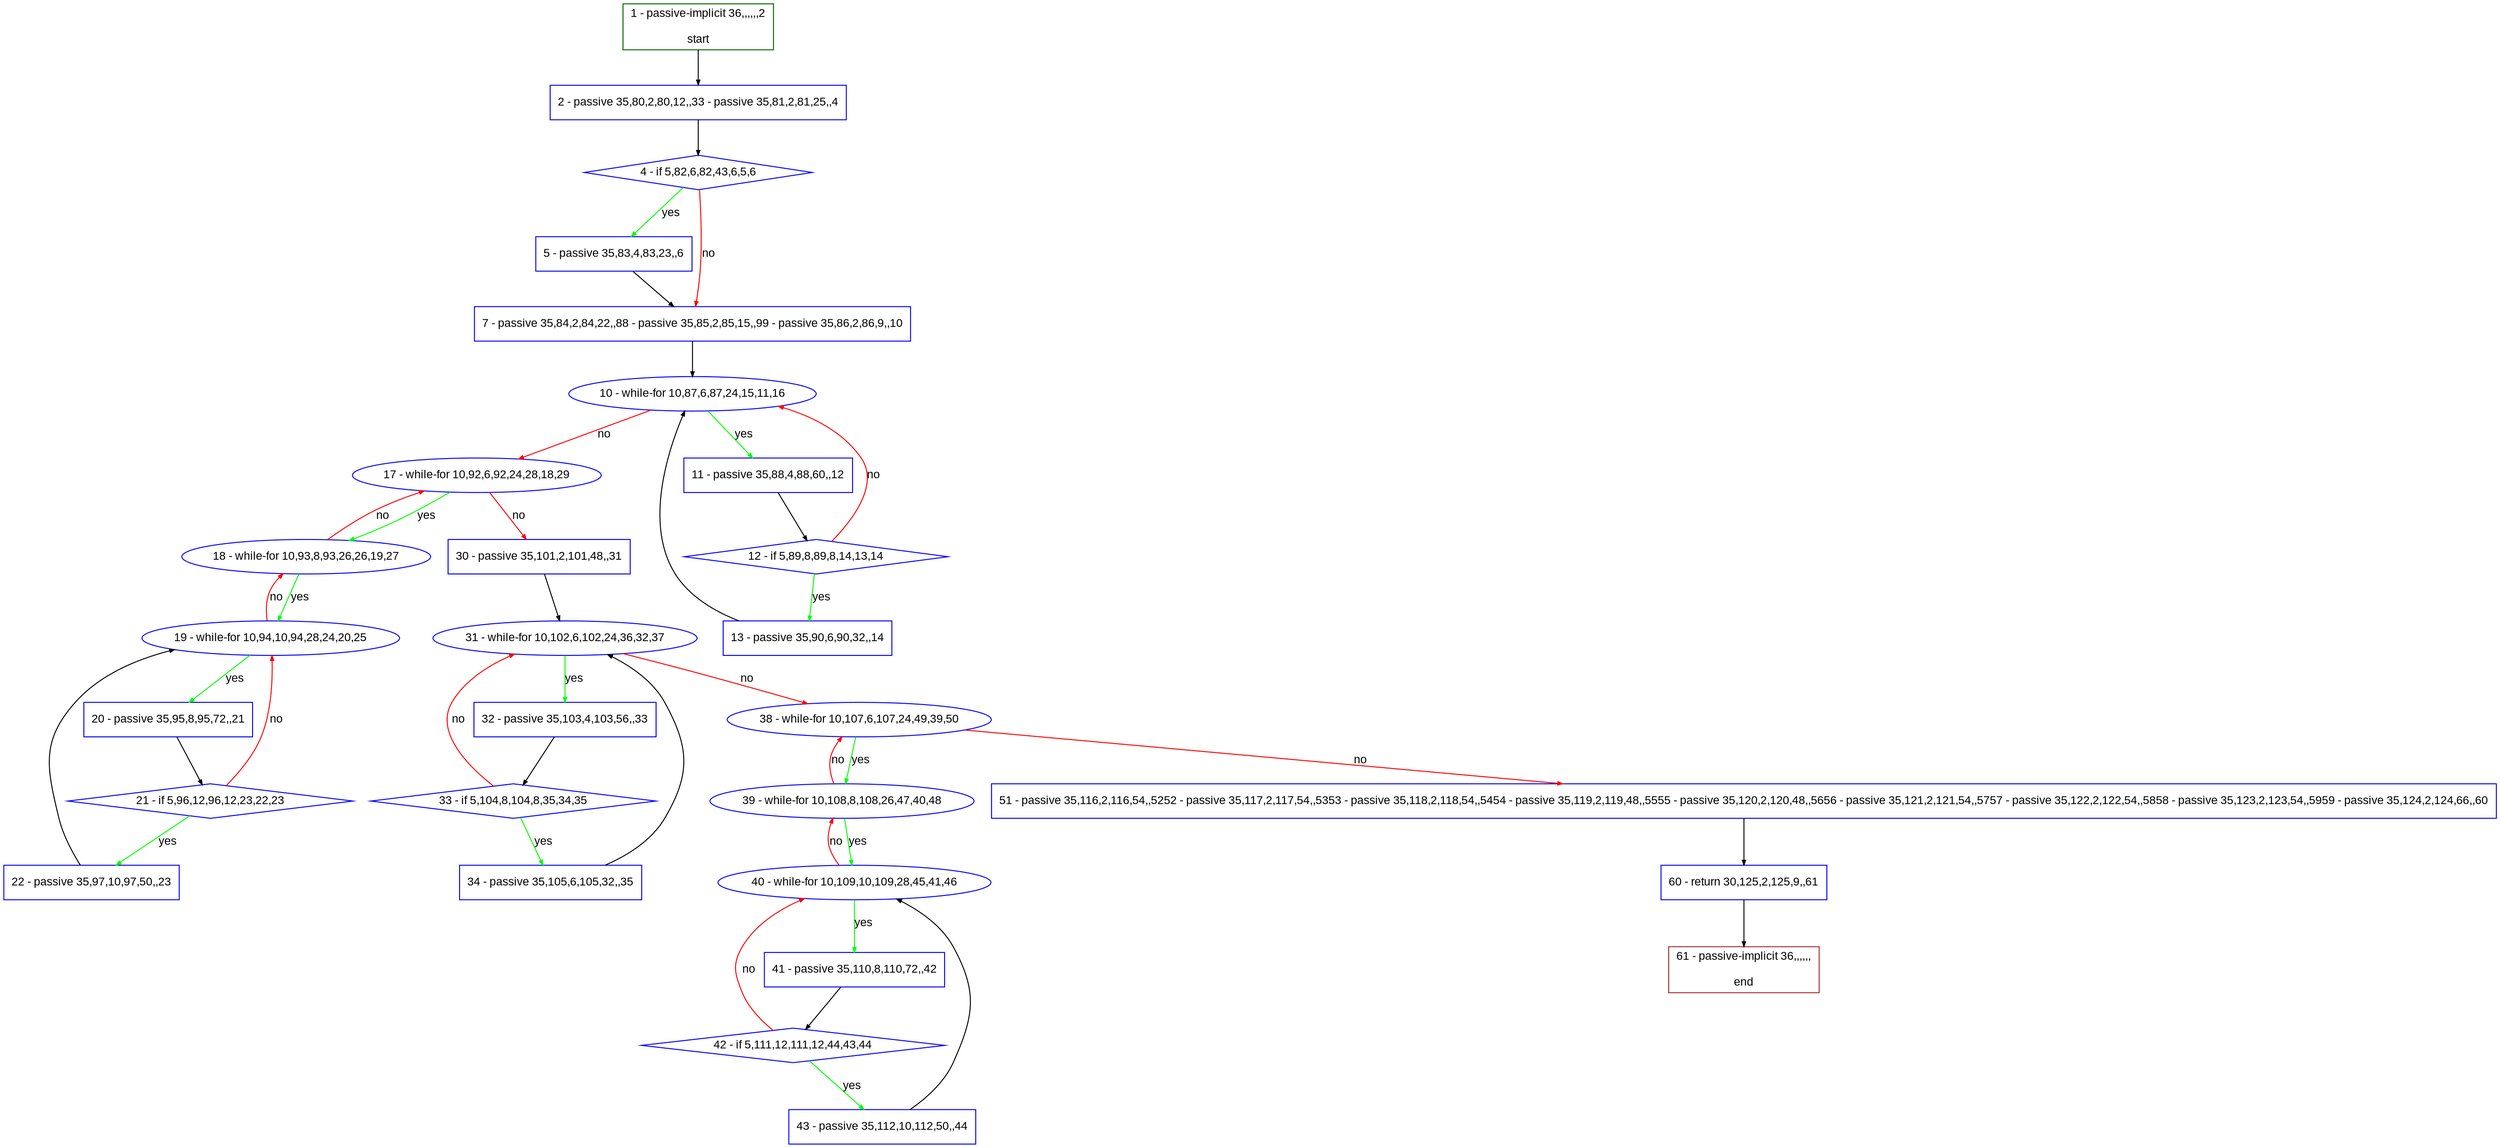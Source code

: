 digraph "" {
  graph [pack="true", label="", fontsize="12", packmode="clust", fontname="Arial", fillcolor="#FFFFCC", bgcolor="white", style="rounded,filled", compound="true"];
  node [node_initialized="no", label="", color="grey", fontsize="12", fillcolor="white", fontname="Arial", style="filled", shape="rectangle", compound="true", fixedsize="false"];
  edge [fontcolor="black", arrowhead="normal", arrowtail="none", arrowsize="0.5", ltail="", label="", color="black", fontsize="12", lhead="", fontname="Arial", dir="forward", compound="true"];
  __N1 [label="2 - passive 35,80,2,80,12,,33 - passive 35,81,2,81,25,,4", color="#0000ff", fillcolor="#ffffff", style="filled", shape="box"];
  __N2 [label="1 - passive-implicit 36,,,,,,2\n\nstart", color="#006400", fillcolor="#ffffff", style="filled", shape="box"];
  __N3 [label="4 - if 5,82,6,82,43,6,5,6", color="#0000ff", fillcolor="#ffffff", style="filled", shape="diamond"];
  __N4 [label="5 - passive 35,83,4,83,23,,6", color="#0000ff", fillcolor="#ffffff", style="filled", shape="box"];
  __N5 [label="7 - passive 35,84,2,84,22,,88 - passive 35,85,2,85,15,,99 - passive 35,86,2,86,9,,10", color="#0000ff", fillcolor="#ffffff", style="filled", shape="box"];
  __N6 [label="10 - while-for 10,87,6,87,24,15,11,16", color="#0000ff", fillcolor="#ffffff", style="filled", shape="oval"];
  __N7 [label="11 - passive 35,88,4,88,60,,12", color="#0000ff", fillcolor="#ffffff", style="filled", shape="box"];
  __N8 [label="17 - while-for 10,92,6,92,24,28,18,29", color="#0000ff", fillcolor="#ffffff", style="filled", shape="oval"];
  __N9 [label="12 - if 5,89,8,89,8,14,13,14", color="#0000ff", fillcolor="#ffffff", style="filled", shape="diamond"];
  __N10 [label="13 - passive 35,90,6,90,32,,14", color="#0000ff", fillcolor="#ffffff", style="filled", shape="box"];
  __N11 [label="18 - while-for 10,93,8,93,26,26,19,27", color="#0000ff", fillcolor="#ffffff", style="filled", shape="oval"];
  __N12 [label="30 - passive 35,101,2,101,48,,31", color="#0000ff", fillcolor="#ffffff", style="filled", shape="box"];
  __N13 [label="19 - while-for 10,94,10,94,28,24,20,25", color="#0000ff", fillcolor="#ffffff", style="filled", shape="oval"];
  __N14 [label="20 - passive 35,95,8,95,72,,21", color="#0000ff", fillcolor="#ffffff", style="filled", shape="box"];
  __N15 [label="21 - if 5,96,12,96,12,23,22,23", color="#0000ff", fillcolor="#ffffff", style="filled", shape="diamond"];
  __N16 [label="22 - passive 35,97,10,97,50,,23", color="#0000ff", fillcolor="#ffffff", style="filled", shape="box"];
  __N17 [label="31 - while-for 10,102,6,102,24,36,32,37", color="#0000ff", fillcolor="#ffffff", style="filled", shape="oval"];
  __N18 [label="32 - passive 35,103,4,103,56,,33", color="#0000ff", fillcolor="#ffffff", style="filled", shape="box"];
  __N19 [label="38 - while-for 10,107,6,107,24,49,39,50", color="#0000ff", fillcolor="#ffffff", style="filled", shape="oval"];
  __N20 [label="33 - if 5,104,8,104,8,35,34,35", color="#0000ff", fillcolor="#ffffff", style="filled", shape="diamond"];
  __N21 [label="34 - passive 35,105,6,105,32,,35", color="#0000ff", fillcolor="#ffffff", style="filled", shape="box"];
  __N22 [label="39 - while-for 10,108,8,108,26,47,40,48", color="#0000ff", fillcolor="#ffffff", style="filled", shape="oval"];
  __N23 [label="51 - passive 35,116,2,116,54,,5252 - passive 35,117,2,117,54,,5353 - passive 35,118,2,118,54,,5454 - passive 35,119,2,119,48,,5555 - passive 35,120,2,120,48,,5656 - passive 35,121,2,121,54,,5757 - passive 35,122,2,122,54,,5858 - passive 35,123,2,123,54,,5959 - passive 35,124,2,124,66,,60", color="#0000ff", fillcolor="#ffffff", style="filled", shape="box"];
  __N24 [label="40 - while-for 10,109,10,109,28,45,41,46", color="#0000ff", fillcolor="#ffffff", style="filled", shape="oval"];
  __N25 [label="41 - passive 35,110,8,110,72,,42", color="#0000ff", fillcolor="#ffffff", style="filled", shape="box"];
  __N26 [label="42 - if 5,111,12,111,12,44,43,44", color="#0000ff", fillcolor="#ffffff", style="filled", shape="diamond"];
  __N27 [label="43 - passive 35,112,10,112,50,,44", color="#0000ff", fillcolor="#ffffff", style="filled", shape="box"];
  __N28 [label="60 - return 30,125,2,125,9,,61", color="#0000ff", fillcolor="#ffffff", style="filled", shape="box"];
  __N29 [label="61 - passive-implicit 36,,,,,,\n\nend", color="#a52a2a", fillcolor="#ffffff", style="filled", shape="box"];
  __N2 -> __N1 [arrowhead="normal", arrowtail="none", color="#000000", label="", dir="forward"];
  __N1 -> __N3 [arrowhead="normal", arrowtail="none", color="#000000", label="", dir="forward"];
  __N3 -> __N4 [arrowhead="normal", arrowtail="none", color="#00ff00", label="yes", dir="forward"];
  __N3 -> __N5 [arrowhead="normal", arrowtail="none", color="#ff0000", label="no", dir="forward"];
  __N4 -> __N5 [arrowhead="normal", arrowtail="none", color="#000000", label="", dir="forward"];
  __N5 -> __N6 [arrowhead="normal", arrowtail="none", color="#000000", label="", dir="forward"];
  __N6 -> __N7 [arrowhead="normal", arrowtail="none", color="#00ff00", label="yes", dir="forward"];
  __N6 -> __N8 [arrowhead="normal", arrowtail="none", color="#ff0000", label="no", dir="forward"];
  __N7 -> __N9 [arrowhead="normal", arrowtail="none", color="#000000", label="", dir="forward"];
  __N9 -> __N6 [arrowhead="normal", arrowtail="none", color="#ff0000", label="no", dir="forward"];
  __N9 -> __N10 [arrowhead="normal", arrowtail="none", color="#00ff00", label="yes", dir="forward"];
  __N10 -> __N6 [arrowhead="normal", arrowtail="none", color="#000000", label="", dir="forward"];
  __N8 -> __N11 [arrowhead="normal", arrowtail="none", color="#00ff00", label="yes", dir="forward"];
  __N11 -> __N8 [arrowhead="normal", arrowtail="none", color="#ff0000", label="no", dir="forward"];
  __N8 -> __N12 [arrowhead="normal", arrowtail="none", color="#ff0000", label="no", dir="forward"];
  __N11 -> __N13 [arrowhead="normal", arrowtail="none", color="#00ff00", label="yes", dir="forward"];
  __N13 -> __N11 [arrowhead="normal", arrowtail="none", color="#ff0000", label="no", dir="forward"];
  __N13 -> __N14 [arrowhead="normal", arrowtail="none", color="#00ff00", label="yes", dir="forward"];
  __N14 -> __N15 [arrowhead="normal", arrowtail="none", color="#000000", label="", dir="forward"];
  __N15 -> __N13 [arrowhead="normal", arrowtail="none", color="#ff0000", label="no", dir="forward"];
  __N15 -> __N16 [arrowhead="normal", arrowtail="none", color="#00ff00", label="yes", dir="forward"];
  __N16 -> __N13 [arrowhead="normal", arrowtail="none", color="#000000", label="", dir="forward"];
  __N12 -> __N17 [arrowhead="normal", arrowtail="none", color="#000000", label="", dir="forward"];
  __N17 -> __N18 [arrowhead="normal", arrowtail="none", color="#00ff00", label="yes", dir="forward"];
  __N17 -> __N19 [arrowhead="normal", arrowtail="none", color="#ff0000", label="no", dir="forward"];
  __N18 -> __N20 [arrowhead="normal", arrowtail="none", color="#000000", label="", dir="forward"];
  __N20 -> __N17 [arrowhead="normal", arrowtail="none", color="#ff0000", label="no", dir="forward"];
  __N20 -> __N21 [arrowhead="normal", arrowtail="none", color="#00ff00", label="yes", dir="forward"];
  __N21 -> __N17 [arrowhead="normal", arrowtail="none", color="#000000", label="", dir="forward"];
  __N19 -> __N22 [arrowhead="normal", arrowtail="none", color="#00ff00", label="yes", dir="forward"];
  __N22 -> __N19 [arrowhead="normal", arrowtail="none", color="#ff0000", label="no", dir="forward"];
  __N19 -> __N23 [arrowhead="normal", arrowtail="none", color="#ff0000", label="no", dir="forward"];
  __N22 -> __N24 [arrowhead="normal", arrowtail="none", color="#00ff00", label="yes", dir="forward"];
  __N24 -> __N22 [arrowhead="normal", arrowtail="none", color="#ff0000", label="no", dir="forward"];
  __N24 -> __N25 [arrowhead="normal", arrowtail="none", color="#00ff00", label="yes", dir="forward"];
  __N25 -> __N26 [arrowhead="normal", arrowtail="none", color="#000000", label="", dir="forward"];
  __N26 -> __N24 [arrowhead="normal", arrowtail="none", color="#ff0000", label="no", dir="forward"];
  __N26 -> __N27 [arrowhead="normal", arrowtail="none", color="#00ff00", label="yes", dir="forward"];
  __N27 -> __N24 [arrowhead="normal", arrowtail="none", color="#000000", label="", dir="forward"];
  __N23 -> __N28 [arrowhead="normal", arrowtail="none", color="#000000", label="", dir="forward"];
  __N28 -> __N29 [arrowhead="normal", arrowtail="none", color="#000000", label="", dir="forward"];
}
